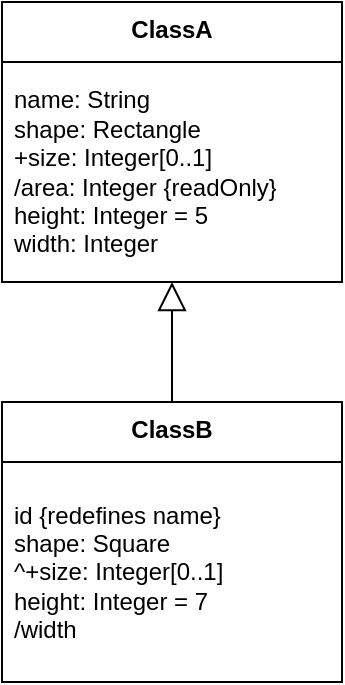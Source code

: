 <mxfile version="21.6.5" type="device">
  <diagram name="Page-1" id="OoO9SuHpJbz0aWm00PR_">
    <mxGraphModel dx="880" dy="511" grid="1" gridSize="10" guides="1" tooltips="1" connect="1" arrows="1" fold="1" page="1" pageScale="1" pageWidth="1169" pageHeight="827" math="0" shadow="0">
      <root>
        <mxCell id="0" />
        <mxCell id="1" parent="0" />
        <mxCell id="1lxfNGaXf8-d4kUKe-V4-5" style="edgeStyle=orthogonalEdgeStyle;rounded=0;orthogonalLoop=1;jettySize=auto;html=1;endArrow=block;endFill=0;endSize=12;" edge="1" parent="1" source="1lxfNGaXf8-d4kUKe-V4-3" target="1lxfNGaXf8-d4kUKe-V4-1">
          <mxGeometry relative="1" as="geometry" />
        </mxCell>
        <mxCell id="1lxfNGaXf8-d4kUKe-V4-1" value="&lt;b&gt;ClassA&lt;/b&gt;" style="swimlane;fontStyle=0;align=center;verticalAlign=top;childLayout=stackLayout;horizontal=1;startSize=30;horizontalStack=0;resizeParent=1;resizeParentMax=0;resizeLast=0;collapsible=0;marginBottom=0;html=1;whiteSpace=wrap;" vertex="1" parent="1">
          <mxGeometry width="170" height="140" as="geometry" />
        </mxCell>
        <mxCell id="1lxfNGaXf8-d4kUKe-V4-2" value="name: String&lt;br&gt;shape: Rectangle&lt;br&gt;+size: Integer[0..1]&lt;br&gt;/area: Integer {readOnly}&lt;br&gt;height: Integer = 5&lt;br&gt;width: Integer" style="text;html=1;strokeColor=none;fillColor=none;align=left;verticalAlign=middle;spacingLeft=4;spacingRight=4;overflow=hidden;rotatable=0;points=[[0,0.5],[1,0.5]];portConstraint=eastwest;whiteSpace=wrap;" vertex="1" parent="1lxfNGaXf8-d4kUKe-V4-1">
          <mxGeometry y="30" width="170" height="110" as="geometry" />
        </mxCell>
        <mxCell id="1lxfNGaXf8-d4kUKe-V4-3" value="&lt;b&gt;ClassB&lt;/b&gt;" style="swimlane;fontStyle=0;align=center;verticalAlign=top;childLayout=stackLayout;horizontal=1;startSize=30;horizontalStack=0;resizeParent=1;resizeParentMax=0;resizeLast=0;collapsible=0;marginBottom=0;html=1;whiteSpace=wrap;" vertex="1" parent="1">
          <mxGeometry y="200" width="170" height="140" as="geometry" />
        </mxCell>
        <mxCell id="1lxfNGaXf8-d4kUKe-V4-4" value="id {redefines name}&lt;br&gt;shape: Square&lt;br&gt;^+size: Integer[0..1]&lt;br&gt;height: Integer = 7&lt;br&gt;/width" style="text;html=1;strokeColor=none;fillColor=none;align=left;verticalAlign=middle;spacingLeft=4;spacingRight=4;overflow=hidden;rotatable=0;points=[[0,0.5],[1,0.5]];portConstraint=eastwest;whiteSpace=wrap;" vertex="1" parent="1lxfNGaXf8-d4kUKe-V4-3">
          <mxGeometry y="30" width="170" height="110" as="geometry" />
        </mxCell>
      </root>
    </mxGraphModel>
  </diagram>
</mxfile>
